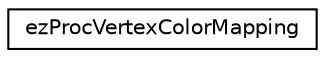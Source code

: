 digraph "Graphical Class Hierarchy"
{
 // LATEX_PDF_SIZE
  edge [fontname="Helvetica",fontsize="10",labelfontname="Helvetica",labelfontsize="10"];
  node [fontname="Helvetica",fontsize="10",shape=record];
  rankdir="LR";
  Node0 [label="ezProcVertexColorMapping",height=0.2,width=0.4,color="black", fillcolor="white", style="filled",URL="$da/d27/structez_proc_vertex_color_mapping.htm",tooltip=" "];
}
